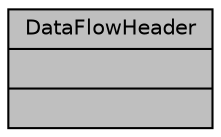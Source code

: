 digraph "DataFlowHeader"
{
 // INTERACTIVE_SVG=YES
  bgcolor="transparent";
  edge [fontname="Helvetica",fontsize="10",labelfontname="Helvetica",labelfontsize="10"];
  node [fontname="Helvetica",fontsize="10",shape=record];
  Node1 [label="{DataFlowHeader\n||}",height=0.2,width=0.4,color="black", fillcolor="grey75", style="filled", fontcolor="black"];
}
